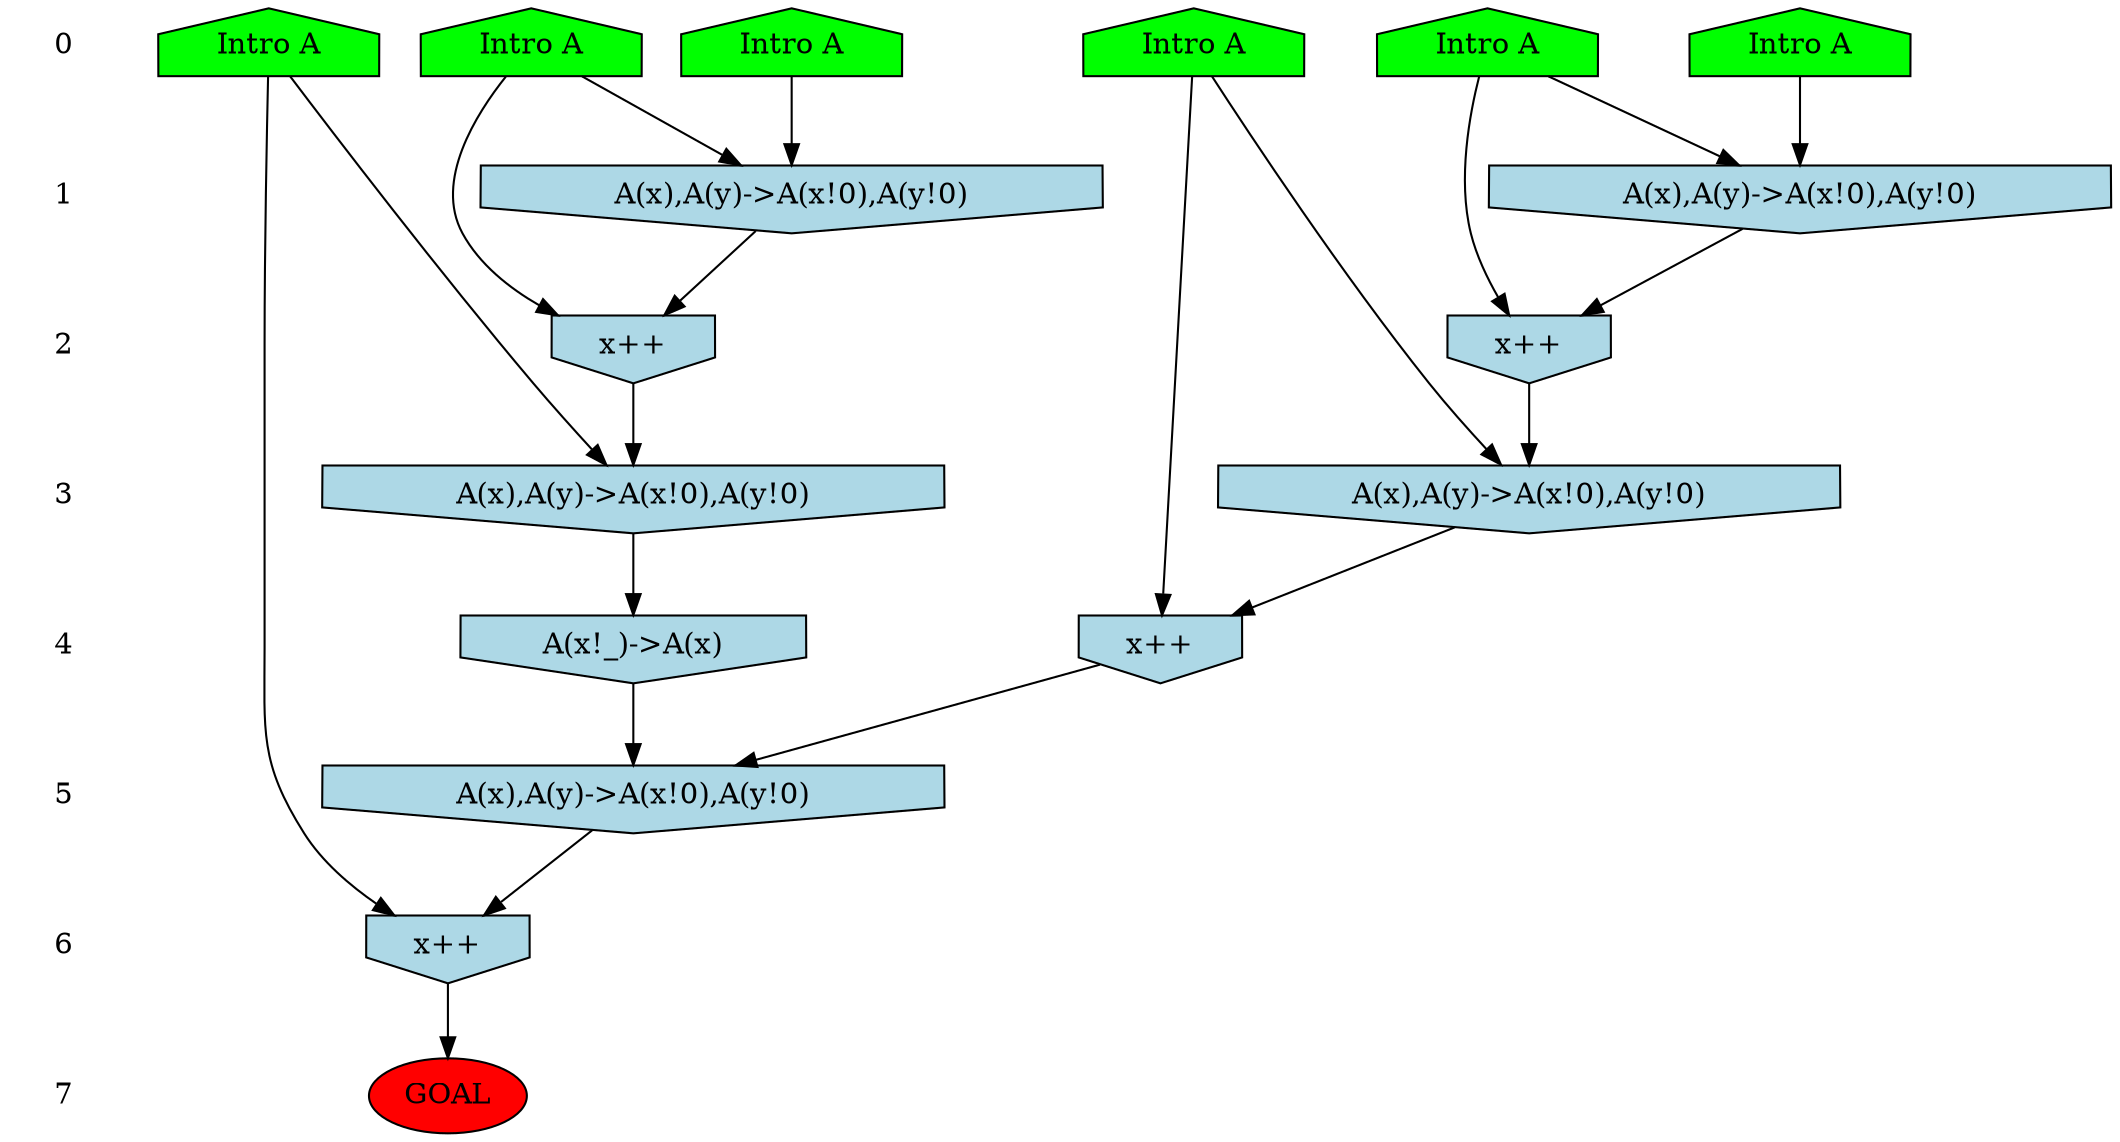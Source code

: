 /* Compression of 1 causal flows obtained in average at 1.080565E+00 t.u */
/* Compressed causal flows were: [229] */
digraph G{
 ranksep=.5 ; 
{ rank = same ; "0" [shape=plaintext] ; node_1 [label ="Intro A", shape=house, style=filled, fillcolor=green] ;
node_2 [label ="Intro A", shape=house, style=filled, fillcolor=green] ;
node_3 [label ="Intro A", shape=house, style=filled, fillcolor=green] ;
node_4 [label ="Intro A", shape=house, style=filled, fillcolor=green] ;
node_5 [label ="Intro A", shape=house, style=filled, fillcolor=green] ;
node_6 [label ="Intro A", shape=house, style=filled, fillcolor=green] ;
}
{ rank = same ; "1" [shape=plaintext] ; node_7 [label="A(x),A(y)->A(x!0),A(y!0)", shape=invhouse, style=filled, fillcolor = lightblue] ;
node_8 [label="A(x),A(y)->A(x!0),A(y!0)", shape=invhouse, style=filled, fillcolor = lightblue] ;
}
{ rank = same ; "2" [shape=plaintext] ; node_9 [label="x++", shape=invhouse, style=filled, fillcolor = lightblue] ;
node_11 [label="x++", shape=invhouse, style=filled, fillcolor = lightblue] ;
}
{ rank = same ; "3" [shape=plaintext] ; node_10 [label="A(x),A(y)->A(x!0),A(y!0)", shape=invhouse, style=filled, fillcolor = lightblue] ;
node_13 [label="A(x),A(y)->A(x!0),A(y!0)", shape=invhouse, style=filled, fillcolor = lightblue] ;
}
{ rank = same ; "4" [shape=plaintext] ; node_12 [label="A(x!_)->A(x)", shape=invhouse, style=filled, fillcolor = lightblue] ;
node_14 [label="x++", shape=invhouse, style=filled, fillcolor = lightblue] ;
}
{ rank = same ; "5" [shape=plaintext] ; node_15 [label="A(x),A(y)->A(x!0),A(y!0)", shape=invhouse, style=filled, fillcolor = lightblue] ;
}
{ rank = same ; "6" [shape=plaintext] ; node_16 [label="x++", shape=invhouse, style=filled, fillcolor = lightblue] ;
}
{ rank = same ; "7" [shape=plaintext] ; node_17 [label ="GOAL", style=filled, fillcolor=red] ;
}
"0" -> "1" [style="invis"]; 
"1" -> "2" [style="invis"]; 
"2" -> "3" [style="invis"]; 
"3" -> "4" [style="invis"]; 
"4" -> "5" [style="invis"]; 
"5" -> "6" [style="invis"]; 
"6" -> "7" [style="invis"]; 
node_2 -> node_7
node_6 -> node_7
node_1 -> node_8
node_4 -> node_8
node_2 -> node_9
node_7 -> node_9
node_3 -> node_10
node_9 -> node_10
node_4 -> node_11
node_8 -> node_11
node_10 -> node_12
node_5 -> node_13
node_11 -> node_13
node_5 -> node_14
node_13 -> node_14
node_12 -> node_15
node_14 -> node_15
node_3 -> node_16
node_15 -> node_16
node_16 -> node_17
}
/*
 Dot generation time: 0.000000
*/